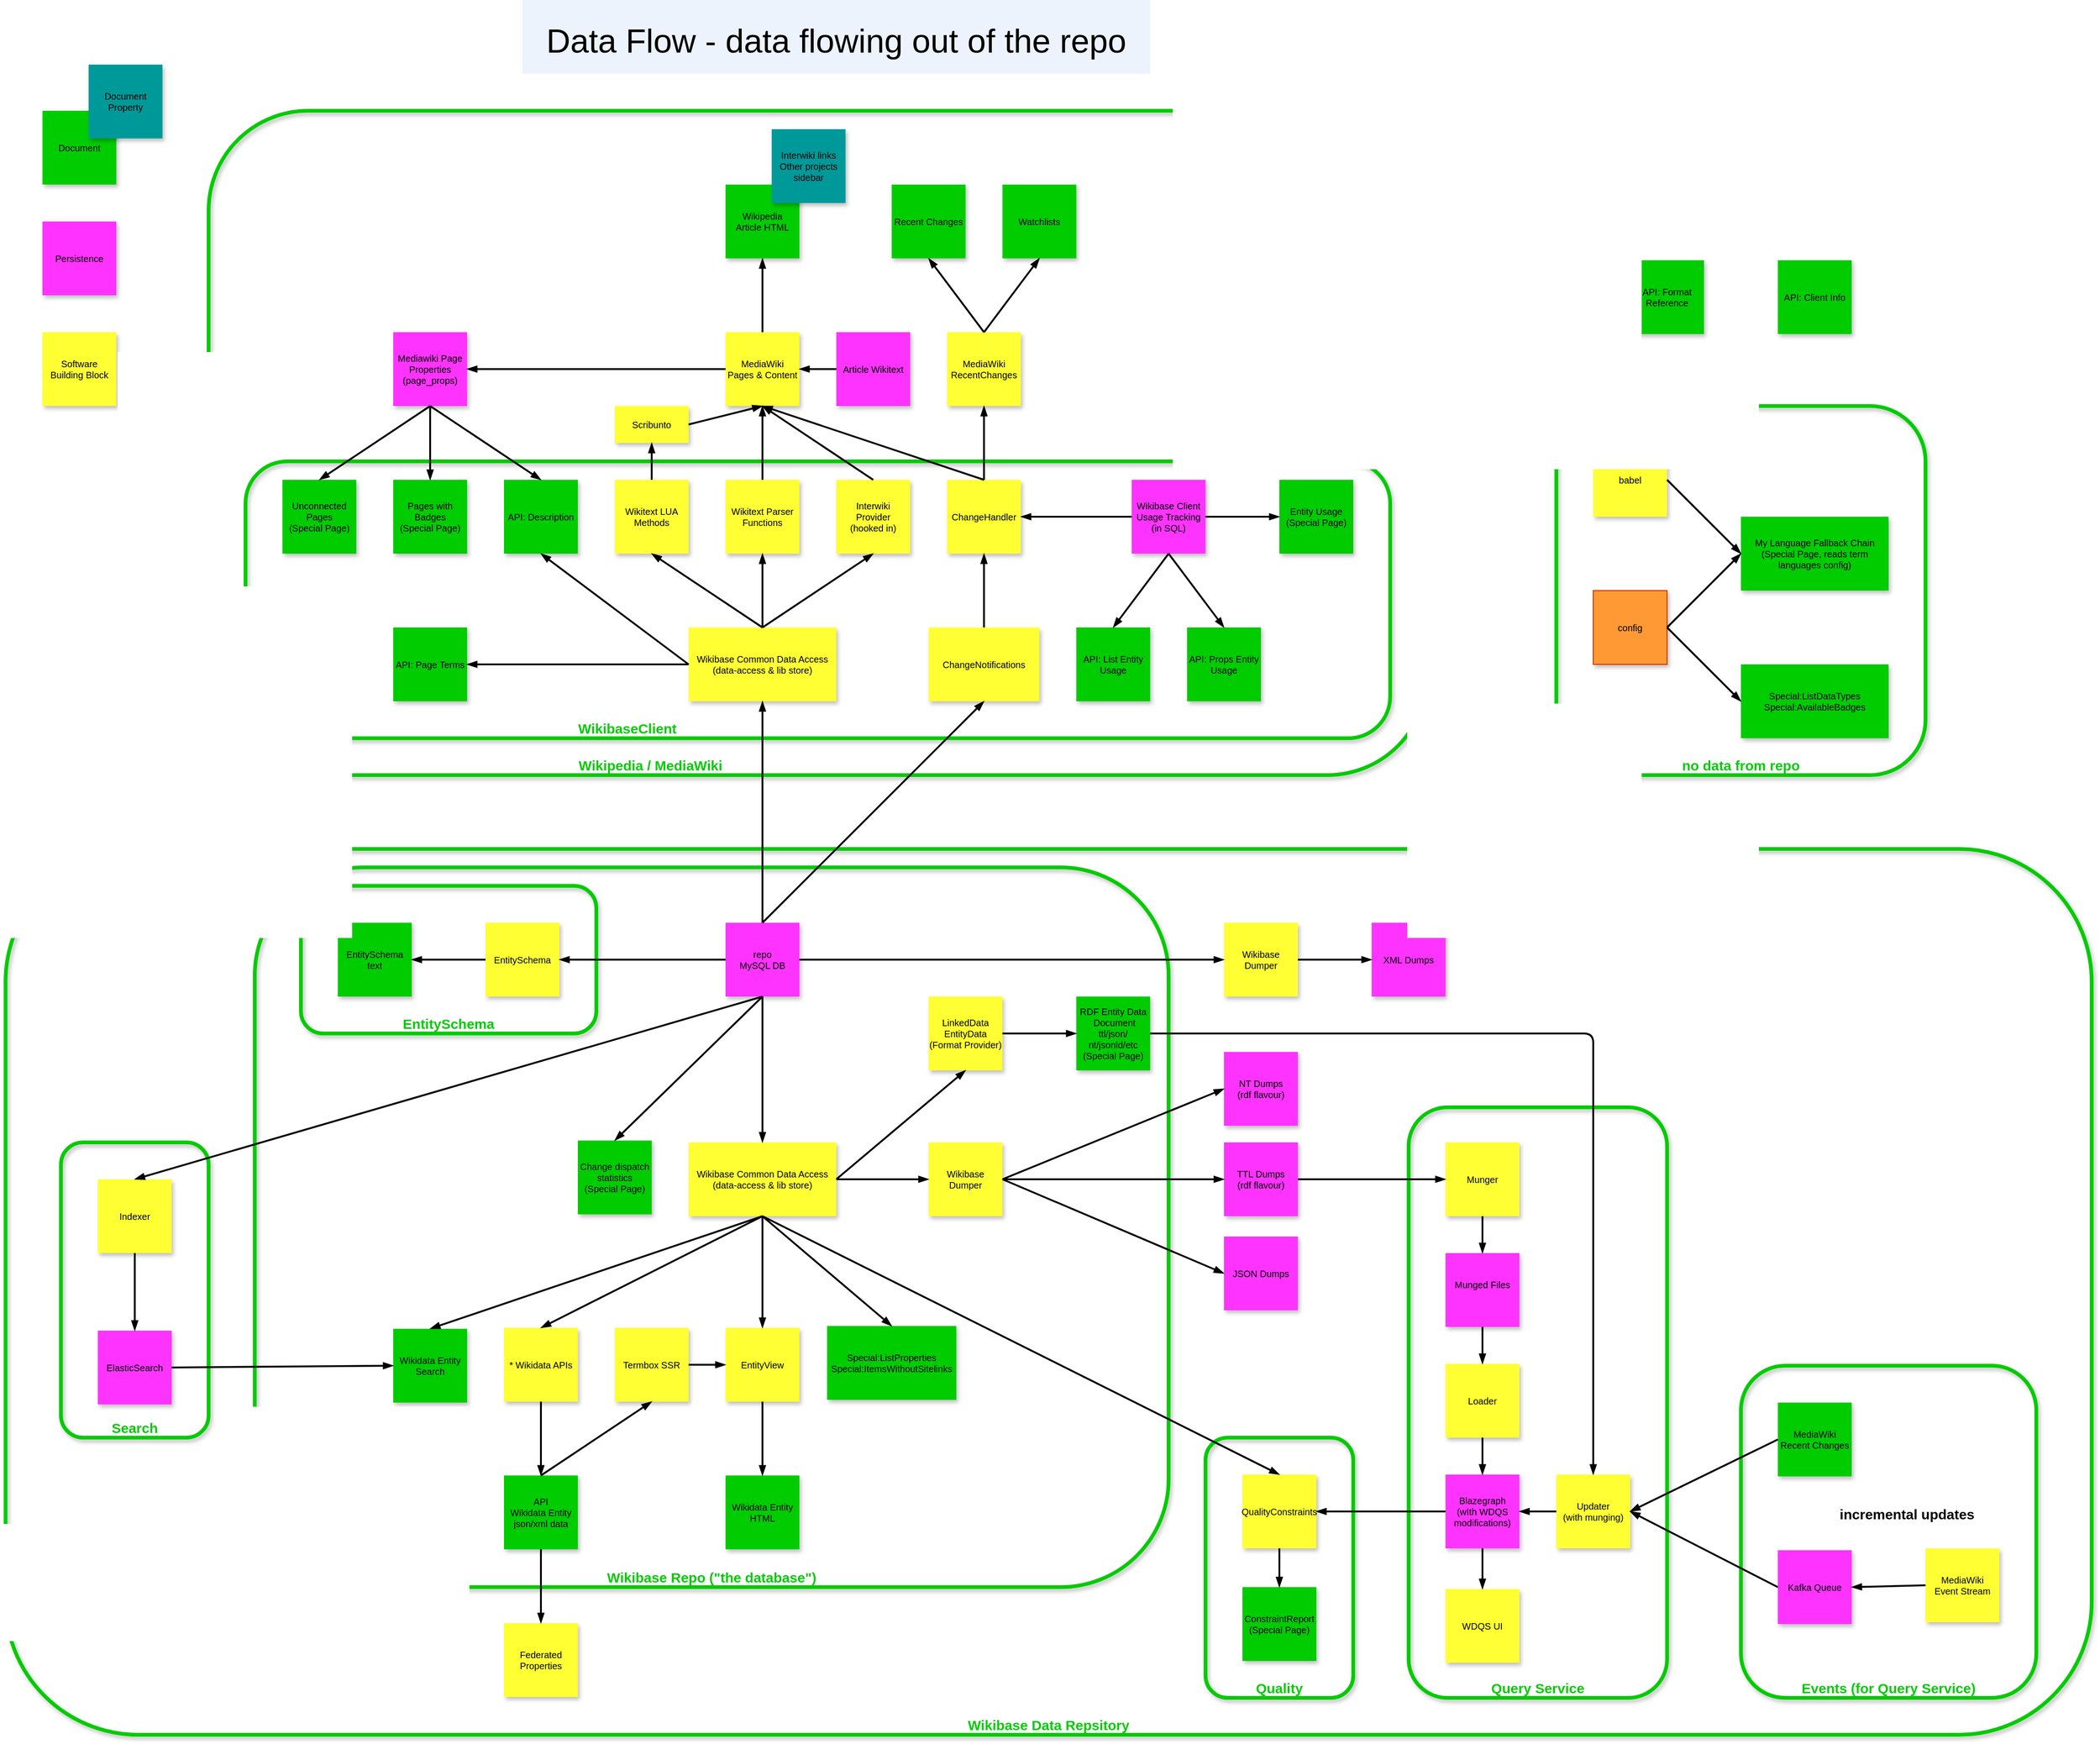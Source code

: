 <mxfile version="13.9.9" type="device"><diagram id="ZZAaw9F9bndAv2IfB5-a" name="Page-1"><mxGraphModel dx="1422" dy="856" grid="1" gridSize="10" guides="1" tooltips="1" connect="1" arrows="1" fold="1" page="1" pageScale="1" pageWidth="2400" pageHeight="2000" math="0" shadow="0"><root><mxCell id="0"/><mxCell id="1" parent="0"/><mxCell id="TE_3qL9c3l0aMvDJT0g_-196" value="Wikibase Data Repsitory" style="rounded=1;shadow=1;fontSize=15;fillColor=none;strokeColor=#00CC00;strokeWidth=4;fontColor=#00CC00;fontStyle=1;labelBorderColor=none;labelBackgroundColor=none;horizontal=1;verticalAlign=bottom;" parent="1" vertex="1"><mxGeometry x="40" y="960" width="2260" height="960" as="geometry"/></mxCell><mxCell id="TE_3qL9c3l0aMvDJT0g_-184" value="no data from repo" style="rounded=1;shadow=1;fontSize=15;fillColor=none;strokeColor=#00CC00;strokeWidth=4;fontColor=#00CC00;fontStyle=1;labelBorderColor=none;labelBackgroundColor=none;horizontal=1;verticalAlign=bottom;" parent="1" vertex="1"><mxGeometry x="1720" y="480" width="400" height="400" as="geometry"/></mxCell><mxCell id="TE_3qL9c3l0aMvDJT0g_-177" value="Query Service" style="rounded=1;shadow=1;fontSize=15;fillColor=none;strokeColor=#00CC00;strokeWidth=4;fontColor=#00CC00;fontStyle=1;labelBorderColor=none;labelBackgroundColor=none;horizontal=1;verticalAlign=bottom;" parent="1" vertex="1"><mxGeometry x="1560" y="1240" width="280" height="640" as="geometry"/></mxCell><mxCell id="TE_3qL9c3l0aMvDJT0g_-174" value="Events (for Query Service)" style="rounded=1;shadow=1;fontSize=15;fillColor=none;strokeColor=#00CC00;strokeWidth=4;fontColor=#00CC00;fontStyle=1;labelBorderColor=none;labelBackgroundColor=none;horizontal=1;verticalAlign=bottom;" parent="1" vertex="1"><mxGeometry x="1920" y="1520" width="320" height="360" as="geometry"/></mxCell><mxCell id="TE_3qL9c3l0aMvDJT0g_-146" value="Wikibase Repo (&quot;the database&quot;)" style="rounded=1;shadow=1;fontSize=15;fillColor=none;strokeColor=#00CC00;strokeWidth=4;fontColor=#00CC00;fontStyle=1;labelBorderColor=none;labelBackgroundColor=none;horizontal=1;verticalAlign=bottom;" parent="1" vertex="1"><mxGeometry x="310" y="980" width="990" height="780" as="geometry"/></mxCell><mxCell id="TE_3qL9c3l0aMvDJT0g_-149" value="Quality" style="rounded=1;shadow=1;fontSize=15;fillColor=none;strokeColor=#00CC00;strokeWidth=4;fontColor=#00CC00;fontStyle=1;labelBorderColor=none;labelBackgroundColor=none;horizontal=1;verticalAlign=bottom;" parent="1" vertex="1"><mxGeometry x="1340" y="1598" width="160" height="282" as="geometry"/></mxCell><mxCell id="TE_3qL9c3l0aMvDJT0g_-89" value="Wikipedia / MediaWiki                                                                                       " style="rounded=1;shadow=1;fontSize=15;fillColor=none;strokeColor=#00CC00;strokeWidth=4;fontColor=#00CC00;fontStyle=1;labelBorderColor=none;labelBackgroundColor=none;horizontal=1;verticalAlign=bottom;" parent="1" vertex="1"><mxGeometry x="260" y="160" width="1320" height="720" as="geometry"/></mxCell><mxCell id="TE_3qL9c3l0aMvDJT0g_-87" value="WikibaseClient                                                                                                    " style="rounded=1;shadow=1;fontSize=15;fillColor=none;strokeColor=#00CC00;strokeWidth=4;fontColor=#00CC00;fontStyle=1;labelBorderColor=none;labelBackgroundColor=none;horizontal=1;verticalAlign=bottom;" parent="1" vertex="1"><mxGeometry x="300" y="540" width="1240" height="300" as="geometry"/></mxCell><mxCell id="TE_3qL9c3l0aMvDJT0g_-94" value="EntitySchema" style="rounded=1;shadow=1;fontSize=15;fillColor=none;strokeColor=#00CC00;strokeWidth=4;fontColor=#00CC00;fontStyle=1;labelBorderColor=none;labelBackgroundColor=none;horizontal=1;verticalAlign=bottom;" parent="1" vertex="1"><mxGeometry x="360" y="1000" width="320" height="160" as="geometry"/></mxCell><mxCell id="TE_3qL9c3l0aMvDJT0g_-6" value="Data Flow - data flowing out of the repo" style="rounded=0;fontSize=36;opacity=50;shadow=0;fillColor=#dae8fc;strokeColor=none;" parent="1" vertex="1"><mxGeometry x="600" y="40" width="680" height="80" as="geometry"/></mxCell><mxCell id="TE_3qL9c3l0aMvDJT0g_-14" value="Persistence" style="rounded=0;shadow=1;fillColor=#FF33FF;fontSize=10;fontColor=#000000;strokeColor=none;" parent="1" vertex="1"><mxGeometry x="80" y="280" width="80" height="80" as="geometry"/></mxCell><mxCell id="TE_3qL9c3l0aMvDJT0g_-16" value="Document" style="rounded=0;shadow=1;fontSize=10;fontColor=#000000;strokeColor=none;fillColor=#00CC00;" parent="1" vertex="1"><mxGeometry x="80" y="160" width="80" height="80" as="geometry"/></mxCell><mxCell id="TE_3qL9c3l0aMvDJT0g_-17" value="Document&#10;Property" style="rounded=0;shadow=1;fontSize=10;fontColor=#000000;strokeColor=none;fillColor=#009999;" parent="1" vertex="1"><mxGeometry x="130" y="110" width="80" height="80" as="geometry"/></mxCell><mxCell id="TE_3qL9c3l0aMvDJT0g_-18" value="Software&#10;Building Block" style="rounded=0;shadow=1;fontSize=10;fontColor=#000000;strokeColor=none;fillColor=#FFFF33;" parent="1" vertex="1"><mxGeometry x="80" y="400" width="80" height="80" as="geometry"/></mxCell><mxCell id="TE_3qL9c3l0aMvDJT0g_-19" value="Wikibase Common Data Access&#10;(data-access &amp; lib store)" style="rounded=0;shadow=1;fontSize=10;fontColor=#000000;strokeColor=none;fillColor=#FFFF33;" parent="1" vertex="1"><mxGeometry x="780" y="720" width="160" height="80" as="geometry"/></mxCell><mxCell id="TE_3qL9c3l0aMvDJT0g_-20" value="Wikitext Parser&#10;Functions" style="rounded=0;shadow=1;fontSize=10;fontColor=#000000;strokeColor=none;fillColor=#FFFF33;" parent="1" vertex="1"><mxGeometry x="820" y="560" width="80" height="80" as="geometry"/></mxCell><mxCell id="TE_3qL9c3l0aMvDJT0g_-21" value="Wikitext LUA&#10;Methods" style="rounded=0;shadow=1;fontSize=10;fontColor=#000000;strokeColor=none;fillColor=#FFFF33;" parent="1" vertex="1"><mxGeometry x="700" y="560" width="80" height="80" as="geometry"/></mxCell><mxCell id="TE_3qL9c3l0aMvDJT0g_-22" value="Interwiki&#10;Provider&#10;(hooked in)" style="rounded=0;shadow=1;fontSize=10;fontColor=#000000;strokeColor=none;fillColor=#FFFF33;" parent="1" vertex="1"><mxGeometry x="940" y="560" width="80" height="80" as="geometry"/></mxCell><mxCell id="TE_3qL9c3l0aMvDJT0g_-30" value="" style="endArrow=blockThin;html=1;strokeColor=#000000;fontSize=10;fontColor=#000000;entryX=0.5;entryY=1;entryDx=0;entryDy=0;exitX=0.5;exitY=0;exitDx=0;exitDy=0;strokeWidth=2;endFill=1;" parent="1" source="TE_3qL9c3l0aMvDJT0g_-19" target="TE_3qL9c3l0aMvDJT0g_-21" edge="1"><mxGeometry width="50" height="50" relative="1" as="geometry"><mxPoint x="530" y="550" as="sourcePoint"/><mxPoint x="480" y="600" as="targetPoint"/></mxGeometry></mxCell><mxCell id="TE_3qL9c3l0aMvDJT0g_-31" value="" style="endArrow=blockThin;html=1;strokeColor=#000000;fontSize=10;fontColor=#000000;entryX=0.5;entryY=1;entryDx=0;entryDy=0;strokeWidth=2;exitX=0.5;exitY=0;exitDx=0;exitDy=0;endFill=1;" parent="1" source="TE_3qL9c3l0aMvDJT0g_-19" target="TE_3qL9c3l0aMvDJT0g_-20" edge="1"><mxGeometry width="50" height="50" relative="1" as="geometry"><mxPoint x="720" y="740" as="sourcePoint"/><mxPoint x="610" y="660" as="targetPoint"/></mxGeometry></mxCell><mxCell id="TE_3qL9c3l0aMvDJT0g_-32" value="" style="endArrow=blockThin;html=1;strokeColor=#000000;fontSize=10;fontColor=#000000;entryX=0.5;entryY=1;entryDx=0;entryDy=0;strokeWidth=2;exitX=0.5;exitY=0;exitDx=0;exitDy=0;endFill=1;" parent="1" source="TE_3qL9c3l0aMvDJT0g_-19" target="TE_3qL9c3l0aMvDJT0g_-22" edge="1"><mxGeometry width="50" height="50" relative="1" as="geometry"><mxPoint x="720" y="720" as="sourcePoint"/><mxPoint x="610" y="660" as="targetPoint"/></mxGeometry></mxCell><mxCell id="TE_3qL9c3l0aMvDJT0g_-41" value="Mediawiki Page&#10;Properties&#10;(page_props)" style="rounded=0;shadow=1;fontSize=10;fontColor=#000000;strokeColor=none;fillColor=#FF33FF;direction=west;" parent="1" vertex="1"><mxGeometry x="460" y="400" width="80" height="80" as="geometry"/></mxCell><mxCell id="TE_3qL9c3l0aMvDJT0g_-42" value="Pages with&#10;Badges&#10;(Special Page)" style="rounded=0;shadow=1;fontSize=10;fontColor=#000000;strokeColor=none;direction=west;fillColor=#00CC00;" parent="1" vertex="1"><mxGeometry x="460" y="560" width="80" height="80" as="geometry"/></mxCell><mxCell id="TE_3qL9c3l0aMvDJT0g_-43" value="Unconnected&#10;Pages&#10;(Special Page)" style="rounded=0;shadow=1;fontSize=10;fontColor=#000000;strokeColor=none;direction=west;fillColor=#00CC00;" parent="1" vertex="1"><mxGeometry x="340" y="560" width="80" height="80" as="geometry"/></mxCell><mxCell id="TE_3qL9c3l0aMvDJT0g_-44" value="API: Description" style="rounded=0;shadow=1;fontSize=10;fontColor=#000000;strokeColor=none;direction=west;fillColor=#00CC00;" parent="1" vertex="1"><mxGeometry x="580" y="560" width="80" height="80" as="geometry"/></mxCell><mxCell id="TE_3qL9c3l0aMvDJT0g_-45" value="" style="endArrow=blockThin;html=1;strokeColor=#000000;fontSize=10;fontColor=#000000;entryX=0.5;entryY=1;entryDx=0;entryDy=0;exitX=0.5;exitY=0;exitDx=0;exitDy=0;strokeWidth=2;endFill=1;" parent="1" source="TE_3qL9c3l0aMvDJT0g_-41" target="TE_3qL9c3l0aMvDJT0g_-43" edge="1"><mxGeometry width="50" height="50" relative="1" as="geometry"><mxPoint x="360" y="230" as="sourcePoint"/><mxPoint x="310" y="280" as="targetPoint"/></mxGeometry></mxCell><mxCell id="TE_3qL9c3l0aMvDJT0g_-46" value="" style="endArrow=blockThin;html=1;strokeColor=#000000;fontSize=10;fontColor=#000000;entryX=0.5;entryY=1;entryDx=0;entryDy=0;strokeWidth=2;exitX=0.5;exitY=0;exitDx=0;exitDy=0;endFill=1;" parent="1" source="TE_3qL9c3l0aMvDJT0g_-41" target="TE_3qL9c3l0aMvDJT0g_-42" edge="1"><mxGeometry width="50" height="50" relative="1" as="geometry"><mxPoint x="550" y="420" as="sourcePoint"/><mxPoint x="440" y="340" as="targetPoint"/></mxGeometry></mxCell><mxCell id="TE_3qL9c3l0aMvDJT0g_-47" value="" style="endArrow=blockThin;html=1;strokeColor=#000000;fontSize=10;fontColor=#000000;entryX=0.5;entryY=1;entryDx=0;entryDy=0;strokeWidth=2;exitX=0.5;exitY=0;exitDx=0;exitDy=0;endFill=1;" parent="1" source="TE_3qL9c3l0aMvDJT0g_-41" target="TE_3qL9c3l0aMvDJT0g_-44" edge="1"><mxGeometry width="50" height="50" relative="1" as="geometry"><mxPoint x="550" y="400" as="sourcePoint"/><mxPoint x="440" y="340" as="targetPoint"/></mxGeometry></mxCell><mxCell id="TE_3qL9c3l0aMvDJT0g_-48" value="API: Page Terms" style="rounded=0;shadow=1;fontSize=10;fontColor=#000000;strokeColor=none;direction=west;fillColor=#00CC00;" parent="1" vertex="1"><mxGeometry x="460" y="720" width="80" height="80" as="geometry"/></mxCell><mxCell id="TE_3qL9c3l0aMvDJT0g_-49" value="" style="endArrow=blockThin;html=1;strokeColor=#000000;fontSize=10;fontColor=#000000;entryX=0;entryY=0.5;entryDx=0;entryDy=0;strokeWidth=2;exitX=0;exitY=0.5;exitDx=0;exitDy=0;endFill=1;" parent="1" source="TE_3qL9c3l0aMvDJT0g_-19" target="TE_3qL9c3l0aMvDJT0g_-48" edge="1"><mxGeometry width="50" height="50" relative="1" as="geometry"><mxPoint x="870" y="730" as="sourcePoint"/><mxPoint x="870" y="690" as="targetPoint"/></mxGeometry></mxCell><mxCell id="TE_3qL9c3l0aMvDJT0g_-50" value="" style="endArrow=blockThin;html=1;strokeColor=#000000;fontSize=10;fontColor=#000000;entryX=0.5;entryY=0;entryDx=0;entryDy=0;strokeWidth=2;exitX=0;exitY=0.5;exitDx=0;exitDy=0;endFill=1;" parent="1" source="TE_3qL9c3l0aMvDJT0g_-19" target="TE_3qL9c3l0aMvDJT0g_-44" edge="1"><mxGeometry width="50" height="50" relative="1" as="geometry"><mxPoint x="780" y="720" as="sourcePoint"/><mxPoint x="510" y="730" as="targetPoint"/></mxGeometry></mxCell><mxCell id="TE_3qL9c3l0aMvDJT0g_-51" value="Scribunto" style="rounded=0;shadow=1;fontSize=10;fontColor=#000000;strokeColor=none;fillColor=#FFFF33;" parent="1" vertex="1"><mxGeometry x="700" y="480" width="80" height="40" as="geometry"/></mxCell><mxCell id="TE_3qL9c3l0aMvDJT0g_-52" value="MediaWiki&#10;Pages &amp; Content" style="rounded=0;shadow=1;fontSize=10;fontColor=#000000;strokeColor=none;fillColor=#FFFF33;" parent="1" vertex="1"><mxGeometry x="820" y="400" width="80" height="80" as="geometry"/></mxCell><mxCell id="TE_3qL9c3l0aMvDJT0g_-53" value="Article Wikitext" style="rounded=0;shadow=1;fontSize=10;fontColor=#000000;strokeColor=none;fillColor=#FF33FF;direction=west;" parent="1" vertex="1"><mxGeometry x="940" y="400" width="80" height="80" as="geometry"/></mxCell><mxCell id="TE_3qL9c3l0aMvDJT0g_-54" value="" style="endArrow=blockThin;html=1;strokeColor=#000000;fontSize=10;fontColor=#000000;entryX=1;entryY=0.5;entryDx=0;entryDy=0;strokeWidth=2;exitX=1;exitY=0.5;exitDx=0;exitDy=0;endFill=1;" parent="1" source="TE_3qL9c3l0aMvDJT0g_-53" target="TE_3qL9c3l0aMvDJT0g_-52" edge="1"><mxGeometry width="50" height="50" relative="1" as="geometry"><mxPoint x="890.0" y="520.0" as="sourcePoint"/><mxPoint x="890.0" y="440.0" as="targetPoint"/></mxGeometry></mxCell><mxCell id="TE_3qL9c3l0aMvDJT0g_-55" value="" style="endArrow=blockThin;html=1;strokeColor=#000000;fontSize=10;fontColor=#000000;entryX=0;entryY=0.5;entryDx=0;entryDy=0;strokeWidth=2;exitX=0;exitY=0.5;exitDx=0;exitDy=0;endFill=1;" parent="1" source="TE_3qL9c3l0aMvDJT0g_-52" target="TE_3qL9c3l0aMvDJT0g_-41" edge="1"><mxGeometry width="50" height="50" relative="1" as="geometry"><mxPoint x="950.0" y="450" as="sourcePoint"/><mxPoint x="850.0" y="450" as="targetPoint"/></mxGeometry></mxCell><mxCell id="TE_3qL9c3l0aMvDJT0g_-56" value="" style="endArrow=blockThin;html=1;strokeColor=#000000;fontSize=10;fontColor=#000000;entryX=0.5;entryY=1;entryDx=0;entryDy=0;strokeWidth=2;exitX=0.5;exitY=0;exitDx=0;exitDy=0;endFill=1;" parent="1" source="TE_3qL9c3l0aMvDJT0g_-21" target="TE_3qL9c3l0aMvDJT0g_-51" edge="1"><mxGeometry width="50" height="50" relative="1" as="geometry"><mxPoint x="770" y="450" as="sourcePoint"/><mxPoint x="510" y="450" as="targetPoint"/></mxGeometry></mxCell><mxCell id="TE_3qL9c3l0aMvDJT0g_-57" value="" style="endArrow=blockThin;html=1;strokeColor=#000000;fontSize=10;fontColor=#000000;entryX=0.5;entryY=1;entryDx=0;entryDy=0;strokeWidth=2;exitX=1;exitY=0.5;exitDx=0;exitDy=0;endFill=1;" parent="1" source="TE_3qL9c3l0aMvDJT0g_-51" target="TE_3qL9c3l0aMvDJT0g_-52" edge="1"><mxGeometry width="50" height="50" relative="1" as="geometry"><mxPoint x="750" y="570.0" as="sourcePoint"/><mxPoint x="670" y="550.0" as="targetPoint"/></mxGeometry></mxCell><mxCell id="TE_3qL9c3l0aMvDJT0g_-62" value="" style="endArrow=blockThin;html=1;strokeColor=#000000;fontSize=10;fontColor=#000000;strokeWidth=2;exitX=0.5;exitY=0;exitDx=0;exitDy=0;entryX=0.5;entryY=1;entryDx=0;entryDy=0;endFill=1;" parent="1" source="TE_3qL9c3l0aMvDJT0g_-20" target="TE_3qL9c3l0aMvDJT0g_-52" edge="1"><mxGeometry width="50" height="50" relative="1" as="geometry"><mxPoint x="750" y="570.0" as="sourcePoint"/><mxPoint x="810" y="510" as="targetPoint"/></mxGeometry></mxCell><mxCell id="TE_3qL9c3l0aMvDJT0g_-63" value="" style="endArrow=blockThin;html=1;strokeColor=#000000;fontSize=10;fontColor=#000000;strokeWidth=2;exitX=0.5;exitY=0;exitDx=0;exitDy=0;entryX=0.5;entryY=1;entryDx=0;entryDy=0;endFill=1;" parent="1" source="TE_3qL9c3l0aMvDJT0g_-22" target="TE_3qL9c3l0aMvDJT0g_-52" edge="1"><mxGeometry width="50" height="50" relative="1" as="geometry"><mxPoint x="870.0" y="570.0" as="sourcePoint"/><mxPoint x="810" y="490" as="targetPoint"/></mxGeometry></mxCell><mxCell id="TE_3qL9c3l0aMvDJT0g_-65" value="Recent Changes" style="rounded=0;shadow=1;fontSize=10;fontColor=#000000;strokeColor=none;direction=west;fillColor=#00CC00;" parent="1" vertex="1"><mxGeometry x="1000" y="240" width="80" height="80" as="geometry"/></mxCell><mxCell id="TE_3qL9c3l0aMvDJT0g_-66" value="Watchlists" style="rounded=0;shadow=1;fontSize=10;fontColor=#000000;strokeColor=none;direction=west;fillColor=#00CC00;" parent="1" vertex="1"><mxGeometry x="1120" y="240" width="80" height="80" as="geometry"/></mxCell><mxCell id="TE_3qL9c3l0aMvDJT0g_-68" value="" style="endArrow=blockThin;html=1;strokeColor=#000000;fontSize=10;fontColor=#000000;entryX=0.5;entryY=0;entryDx=0;entryDy=0;strokeWidth=2;exitX=0.5;exitY=0;exitDx=0;exitDy=0;endFill=1;" parent="1" source="TE_3qL9c3l0aMvDJT0g_-52" target="TE_3qL9c3l0aMvDJT0g_-64" edge="1"><mxGeometry width="50" height="50" relative="1" as="geometry"><mxPoint x="859" y="400" as="sourcePoint"/><mxPoint x="859.41" y="360.0" as="targetPoint"/></mxGeometry></mxCell><mxCell id="TE_3qL9c3l0aMvDJT0g_-69" value="" style="group;" parent="1" vertex="1" connectable="0"><mxGeometry x="820" y="180" width="130" height="140" as="geometry"/></mxCell><mxCell id="TE_3qL9c3l0aMvDJT0g_-64" value="Wikipedia&#10;Article HTML" style="rounded=0;shadow=1;fontSize=10;fontColor=#000000;strokeColor=none;direction=west;fillColor=#00CC00;" parent="TE_3qL9c3l0aMvDJT0g_-69" vertex="1"><mxGeometry y="60" width="80" height="80" as="geometry"/></mxCell><mxCell id="TE_3qL9c3l0aMvDJT0g_-67" value="Interwiki links&#10;Other projects&#10;sidebar" style="rounded=0;shadow=1;fontSize=10;fontColor=#000000;strokeColor=none;fillColor=#009999;" parent="TE_3qL9c3l0aMvDJT0g_-69" vertex="1"><mxGeometry x="50" width="80" height="80" as="geometry"/></mxCell><mxCell id="TE_3qL9c3l0aMvDJT0g_-70" value="MediaWiki&#10;RecentChanges" style="rounded=0;shadow=1;fontSize=10;fontColor=#000000;strokeColor=none;fillColor=#FFFF33;" parent="1" vertex="1"><mxGeometry x="1060" y="400" width="80" height="80" as="geometry"/></mxCell><mxCell id="TE_3qL9c3l0aMvDJT0g_-71" value="ChangeHandler" style="rounded=0;shadow=1;fontSize=10;fontColor=#000000;strokeColor=none;fillColor=#FFFF33;" parent="1" vertex="1"><mxGeometry x="1060" y="560" width="80" height="80" as="geometry"/></mxCell><mxCell id="TE_3qL9c3l0aMvDJT0g_-72" value="" style="endArrow=blockThin;html=1;strokeColor=#000000;fontSize=10;fontColor=#000000;entryX=0.5;entryY=1;entryDx=0;entryDy=0;strokeWidth=2;exitX=0.5;exitY=0;exitDx=0;exitDy=0;endFill=1;" parent="1" source="TE_3qL9c3l0aMvDJT0g_-71" target="TE_3qL9c3l0aMvDJT0g_-70" edge="1"><mxGeometry width="50" height="50" relative="1" as="geometry"><mxPoint x="1140" y="519.71" as="sourcePoint"/><mxPoint x="1100" y="519.71" as="targetPoint"/></mxGeometry></mxCell><mxCell id="TE_3qL9c3l0aMvDJT0g_-73" value="" style="endArrow=blockThin;html=1;strokeColor=#000000;fontSize=10;fontColor=#000000;entryX=0.5;entryY=1;entryDx=0;entryDy=0;strokeWidth=2;exitX=0.5;exitY=0;exitDx=0;exitDy=0;endFill=1;" parent="1" source="TE_3qL9c3l0aMvDJT0g_-71" target="TE_3qL9c3l0aMvDJT0g_-52" edge="1"><mxGeometry width="50" height="50" relative="1" as="geometry"><mxPoint x="1150" y="570" as="sourcePoint"/><mxPoint x="1150" y="490" as="targetPoint"/></mxGeometry></mxCell><mxCell id="TE_3qL9c3l0aMvDJT0g_-74" value="" style="endArrow=blockThin;html=1;strokeColor=#000000;fontSize=10;fontColor=#000000;entryX=0.5;entryY=0;entryDx=0;entryDy=0;strokeWidth=2;exitX=0.5;exitY=0;exitDx=0;exitDy=0;endFill=1;" parent="1" source="TE_3qL9c3l0aMvDJT0g_-70" target="TE_3qL9c3l0aMvDJT0g_-66" edge="1"><mxGeometry width="50" height="50" relative="1" as="geometry"><mxPoint x="1060" y="440" as="sourcePoint"/><mxPoint x="1180" y="360" as="targetPoint"/></mxGeometry></mxCell><mxCell id="TE_3qL9c3l0aMvDJT0g_-75" value="" style="endArrow=blockThin;html=1;strokeColor=#000000;fontSize=10;fontColor=#000000;entryX=0.5;entryY=0;entryDx=0;entryDy=0;strokeWidth=2;exitX=0.5;exitY=0;exitDx=0;exitDy=0;endFill=1;" parent="1" source="TE_3qL9c3l0aMvDJT0g_-70" target="TE_3qL9c3l0aMvDJT0g_-65" edge="1"><mxGeometry width="50" height="50" relative="1" as="geometry"><mxPoint x="1060" y="440" as="sourcePoint"/><mxPoint x="1060" y="360" as="targetPoint"/></mxGeometry></mxCell><mxCell id="TE_3qL9c3l0aMvDJT0g_-76" value="Wikibase Client&#10;Usage Tracking&#10;(in SQL)" style="rounded=0;shadow=1;fontSize=10;fontColor=#000000;strokeColor=none;fillColor=#FF33FF;direction=west;" parent="1" vertex="1"><mxGeometry x="1260" y="560" width="80" height="80" as="geometry"/></mxCell><mxCell id="TE_3qL9c3l0aMvDJT0g_-77" value="API: List Entity&#10;Usage" style="rounded=0;shadow=1;fontSize=10;fontColor=#000000;strokeColor=none;direction=west;fillColor=#00CC00;" parent="1" vertex="1"><mxGeometry x="1200" y="720" width="80" height="80" as="geometry"/></mxCell><mxCell id="TE_3qL9c3l0aMvDJT0g_-78" value="API: Props Entity&#10;Usage" style="rounded=0;shadow=1;fontSize=10;fontColor=#000000;strokeColor=none;direction=west;fillColor=#00CC00;" parent="1" vertex="1"><mxGeometry x="1320" y="720" width="80" height="80" as="geometry"/></mxCell><mxCell id="TE_3qL9c3l0aMvDJT0g_-79" value="Entity Usage&#10;(Special Page)" style="rounded=0;shadow=1;fontSize=10;fontColor=#000000;strokeColor=none;direction=west;fillColor=#00CC00;" parent="1" vertex="1"><mxGeometry x="1420" y="560" width="80" height="80" as="geometry"/></mxCell><mxCell id="TE_3qL9c3l0aMvDJT0g_-80" value="" style="endArrow=blockThin;html=1;strokeColor=#000000;fontSize=10;fontColor=#000000;entryX=0.5;entryY=1;entryDx=0;entryDy=0;strokeWidth=2;exitX=0.5;exitY=0;exitDx=0;exitDy=0;endFill=1;" parent="1" source="TE_3qL9c3l0aMvDJT0g_-76" target="TE_3qL9c3l0aMvDJT0g_-78" edge="1"><mxGeometry width="50" height="50" relative="1" as="geometry"><mxPoint x="1350" y="780" as="sourcePoint"/><mxPoint x="1350" y="700" as="targetPoint"/></mxGeometry></mxCell><mxCell id="TE_3qL9c3l0aMvDJT0g_-81" value="" style="endArrow=blockThin;html=1;strokeColor=#000000;fontSize=10;fontColor=#000000;entryX=0.5;entryY=1;entryDx=0;entryDy=0;strokeWidth=2;exitX=0.5;exitY=0;exitDx=0;exitDy=0;endFill=1;" parent="1" source="TE_3qL9c3l0aMvDJT0g_-76" target="TE_3qL9c3l0aMvDJT0g_-77" edge="1"><mxGeometry width="50" height="50" relative="1" as="geometry"><mxPoint x="1190" y="650" as="sourcePoint"/><mxPoint x="1250" y="690" as="targetPoint"/></mxGeometry></mxCell><mxCell id="TE_3qL9c3l0aMvDJT0g_-82" value="" style="endArrow=blockThin;html=1;strokeColor=#000000;fontSize=10;fontColor=#000000;entryX=1;entryY=0.5;entryDx=0;entryDy=0;strokeWidth=2;exitX=0;exitY=0.5;exitDx=0;exitDy=0;endFill=1;" parent="1" source="TE_3qL9c3l0aMvDJT0g_-76" target="TE_3qL9c3l0aMvDJT0g_-79" edge="1"><mxGeometry width="50" height="50" relative="1" as="geometry"><mxPoint x="1190" y="650" as="sourcePoint"/><mxPoint x="1130" y="690" as="targetPoint"/></mxGeometry></mxCell><mxCell id="TE_3qL9c3l0aMvDJT0g_-83" value="" style="endArrow=blockThin;html=1;strokeColor=#000000;fontSize=10;fontColor=#000000;entryX=1;entryY=0.5;entryDx=0;entryDy=0;strokeWidth=2;exitX=1;exitY=0.5;exitDx=0;exitDy=0;endFill=1;" parent="1" source="TE_3qL9c3l0aMvDJT0g_-76" target="TE_3qL9c3l0aMvDJT0g_-71" edge="1"><mxGeometry width="50" height="50" relative="1" as="geometry"><mxPoint x="1310" y="610" as="sourcePoint"/><mxPoint x="1390" y="610" as="targetPoint"/></mxGeometry></mxCell><mxCell id="TE_3qL9c3l0aMvDJT0g_-84" value="ChangeNotifications" style="rounded=0;shadow=1;fontSize=10;fontColor=#000000;strokeColor=none;fillColor=#FFFF33;" parent="1" vertex="1"><mxGeometry x="1040" y="720" width="120" height="80" as="geometry"/></mxCell><mxCell id="TE_3qL9c3l0aMvDJT0g_-85" value="" style="endArrow=blockThin;html=1;strokeColor=#000000;fontSize=10;fontColor=#000000;entryX=0.5;entryY=1;entryDx=0;entryDy=0;strokeWidth=2;exitX=0.5;exitY=0;exitDx=0;exitDy=0;endFill=1;" parent="1" source="TE_3qL9c3l0aMvDJT0g_-84" target="TE_3qL9c3l0aMvDJT0g_-71" edge="1"><mxGeometry width="50" height="50" relative="1" as="geometry"><mxPoint x="1110" y="570" as="sourcePoint"/><mxPoint x="1110" y="490" as="targetPoint"/></mxGeometry></mxCell><mxCell id="TE_3qL9c3l0aMvDJT0g_-90" value="repo&#10;MySQL DB" style="rounded=0;shadow=1;fontSize=10;fontColor=#000000;strokeColor=none;fillColor=#FF33FF;direction=west;" parent="1" vertex="1"><mxGeometry x="820" y="1040" width="80" height="80" as="geometry"/></mxCell><mxCell id="TE_3qL9c3l0aMvDJT0g_-91" value="EntitySchema" style="rounded=0;shadow=1;fontSize=10;fontColor=#000000;strokeColor=none;fillColor=#FFFF33;" parent="1" vertex="1"><mxGeometry x="560" y="1040" width="80" height="80" as="geometry"/></mxCell><mxCell id="TE_3qL9c3l0aMvDJT0g_-92" value="EntitySchema&#10;text" style="rounded=0;shadow=1;fontSize=10;fontColor=#000000;strokeColor=none;fillColor=#00CC00;" parent="1" vertex="1"><mxGeometry x="400" y="1040" width="80" height="80" as="geometry"/></mxCell><mxCell id="TE_3qL9c3l0aMvDJT0g_-93" value="" style="endArrow=blockThin;html=1;strokeColor=#000000;fontSize=10;fontColor=#000000;entryX=1;entryY=0.5;entryDx=0;entryDy=0;strokeWidth=2;exitX=0;exitY=0.5;exitDx=0;exitDy=0;endFill=1;" parent="1" source="TE_3qL9c3l0aMvDJT0g_-91" target="TE_3qL9c3l0aMvDJT0g_-92" edge="1"><mxGeometry width="50" height="50" relative="1" as="geometry"><mxPoint x="640.0" y="980.0" as="sourcePoint"/><mxPoint x="400" y="980.0" as="targetPoint"/></mxGeometry></mxCell><mxCell id="TE_3qL9c3l0aMvDJT0g_-96" value="" style="endArrow=blockThin;html=1;strokeColor=#000000;fontSize=10;fontColor=#000000;entryX=1;entryY=0.5;entryDx=0;entryDy=0;strokeWidth=2;exitX=1;exitY=0.5;exitDx=0;exitDy=0;endFill=1;" parent="1" source="TE_3qL9c3l0aMvDJT0g_-90" target="TE_3qL9c3l0aMvDJT0g_-91" edge="1"><mxGeometry width="50" height="50" relative="1" as="geometry"><mxPoint x="610" y="1090" as="sourcePoint"/><mxPoint x="530" y="1090" as="targetPoint"/></mxGeometry></mxCell><mxCell id="TE_3qL9c3l0aMvDJT0g_-97" value="Wikibase Common Data Access&#10;(data-access &amp; lib store)" style="rounded=0;shadow=1;fontSize=10;fontColor=#000000;strokeColor=none;fillColor=#FFFF33;" parent="1" vertex="1"><mxGeometry x="780" y="1278" width="160" height="80" as="geometry"/></mxCell><mxCell id="TE_3qL9c3l0aMvDJT0g_-98" value="Change dispatch&#10;statistics &#10;(Special Page)" style="rounded=0;shadow=1;fontSize=10;fontColor=#000000;strokeColor=none;direction=west;fillColor=#00CC00;" parent="1" vertex="1"><mxGeometry x="660" y="1276" width="80" height="80" as="geometry"/></mxCell><mxCell id="TE_3qL9c3l0aMvDJT0g_-99" value="" style="endArrow=blockThin;html=1;strokeColor=#000000;fontSize=10;fontColor=#000000;entryX=0.5;entryY=1;entryDx=0;entryDy=0;strokeWidth=2;exitX=0.5;exitY=0;exitDx=0;exitDy=0;endFill=1;" parent="1" source="TE_3qL9c3l0aMvDJT0g_-90" target="TE_3qL9c3l0aMvDJT0g_-98" edge="1"><mxGeometry width="50" height="50" relative="1" as="geometry"><mxPoint x="890.0" y="1130" as="sourcePoint"/><mxPoint x="690.0" y="1130" as="targetPoint"/></mxGeometry></mxCell><mxCell id="TE_3qL9c3l0aMvDJT0g_-100" value="Search" style="rounded=1;shadow=1;fontSize=15;fillColor=none;strokeColor=#00CC00;strokeWidth=4;fontColor=#00CC00;fontStyle=1;labelBorderColor=none;labelBackgroundColor=none;horizontal=1;verticalAlign=bottom;" parent="1" vertex="1"><mxGeometry x="100" y="1278" width="160" height="320" as="geometry"/></mxCell><mxCell id="TE_3qL9c3l0aMvDJT0g_-101" value="Indexer" style="rounded=0;shadow=1;fontSize=10;fontColor=#000000;strokeColor=none;fillColor=#FFFF33;direction=north;" parent="1" vertex="1"><mxGeometry x="140" y="1318" width="80" height="80" as="geometry"/></mxCell><mxCell id="TE_3qL9c3l0aMvDJT0g_-102" value="ElasticSearch" style="rounded=0;shadow=1;fontSize=10;fontColor=#000000;strokeColor=none;fillColor=#FF33FF;direction=north;" parent="1" vertex="1"><mxGeometry x="140" y="1482" width="80" height="80" as="geometry"/></mxCell><mxCell id="TE_3qL9c3l0aMvDJT0g_-103" value="" style="endArrow=blockThin;html=1;strokeColor=#000000;fontSize=10;fontColor=#000000;entryX=1;entryY=0.5;entryDx=0;entryDy=0;strokeWidth=2;exitX=0;exitY=0.5;exitDx=0;exitDy=0;endFill=1;" parent="1" source="TE_3qL9c3l0aMvDJT0g_-101" target="TE_3qL9c3l0aMvDJT0g_-102" edge="1"><mxGeometry width="50" height="50" relative="1" as="geometry"><mxPoint x="460.0" y="1268.0" as="sourcePoint"/><mxPoint x="220" y="1268.0" as="targetPoint"/></mxGeometry></mxCell><mxCell id="TE_3qL9c3l0aMvDJT0g_-104" value="" style="endArrow=blockThin;html=1;strokeColor=#000000;fontSize=10;fontColor=#000000;entryX=1;entryY=0.5;entryDx=0;entryDy=0;strokeWidth=2;exitX=0.5;exitY=0;exitDx=0;exitDy=0;endFill=1;" parent="1" source="TE_3qL9c3l0aMvDJT0g_-90" target="TE_3qL9c3l0aMvDJT0g_-101" edge="1"><mxGeometry width="50" height="50" relative="1" as="geometry"><mxPoint x="890.0" y="1130" as="sourcePoint"/><mxPoint x="730.0" y="1290" as="targetPoint"/></mxGeometry></mxCell><mxCell id="TE_3qL9c3l0aMvDJT0g_-105" value="Wikidata Entity&#10;Search" style="rounded=0;shadow=1;fontSize=10;fontColor=#000000;strokeColor=none;direction=west;fillColor=#00CC00;" parent="1" vertex="1"><mxGeometry x="460" y="1480" width="80" height="80" as="geometry"/></mxCell><mxCell id="TE_3qL9c3l0aMvDJT0g_-106" value="" style="endArrow=blockThin;html=1;strokeColor=#000000;fontSize=10;fontColor=#000000;entryX=1;entryY=0.5;entryDx=0;entryDy=0;strokeWidth=2;exitX=0.5;exitY=1;exitDx=0;exitDy=0;endFill=1;" parent="1" source="TE_3qL9c3l0aMvDJT0g_-102" target="TE_3qL9c3l0aMvDJT0g_-105" edge="1"><mxGeometry width="50" height="50" relative="1" as="geometry"><mxPoint x="250" y="1370" as="sourcePoint"/><mxPoint x="250" y="1450" as="targetPoint"/></mxGeometry></mxCell><mxCell id="TE_3qL9c3l0aMvDJT0g_-107" value="" style="endArrow=blockThin;html=1;strokeColor=#000000;fontSize=10;fontColor=#000000;entryX=0.5;entryY=1;entryDx=0;entryDy=0;strokeWidth=2;exitX=0.5;exitY=1;exitDx=0;exitDy=0;endFill=1;" parent="1" source="TE_3qL9c3l0aMvDJT0g_-97" target="TE_3qL9c3l0aMvDJT0g_-105" edge="1"><mxGeometry width="50" height="50" relative="1" as="geometry"><mxPoint x="290" y="1530" as="sourcePoint"/><mxPoint x="570" y="1530" as="targetPoint"/></mxGeometry></mxCell><mxCell id="TE_3qL9c3l0aMvDJT0g_-108" style="edgeStyle=orthogonalEdgeStyle;rounded=0;jumpStyle=none;orthogonalLoop=1;jettySize=auto;html=1;exitX=0;exitY=0.5;exitDx=0;exitDy=0;endArrow=blockThin;endFill=1;strokeColor=#000000;strokeWidth=1;fontSize=15;fontColor=#00CC00;" parent="1" edge="1"><mxGeometry relative="1" as="geometry"><mxPoint x="180" y="1598" as="sourcePoint"/><mxPoint x="180" y="1598" as="targetPoint"/></mxGeometry></mxCell><mxCell id="TE_3qL9c3l0aMvDJT0g_-109" value="* Wikidata APIs" style="rounded=0;shadow=1;fontSize=10;fontColor=#000000;strokeColor=none;fillColor=#FFFF33;" parent="1" vertex="1"><mxGeometry x="580" y="1479" width="80" height="80" as="geometry"/></mxCell><mxCell id="TE_3qL9c3l0aMvDJT0g_-110" value="Termbox SSR" style="rounded=0;shadow=1;fontSize=10;fontColor=#000000;strokeColor=none;fillColor=#FFFF33;" parent="1" vertex="1"><mxGeometry x="700" y="1479" width="80" height="80" as="geometry"/></mxCell><mxCell id="TE_3qL9c3l0aMvDJT0g_-111" value="EntityView" style="rounded=0;shadow=1;fontSize=10;fontColor=#000000;strokeColor=none;fillColor=#FFFF33;" parent="1" vertex="1"><mxGeometry x="820" y="1479" width="80" height="80" as="geometry"/></mxCell><mxCell id="TE_3qL9c3l0aMvDJT0g_-112" value="Special:ListProperties&#10;Special:ItemsWithoutSitelinks" style="rounded=0;shadow=1;fontSize=10;fontColor=#000000;strokeColor=none;fillColor=#00CC00;" parent="1" vertex="1"><mxGeometry x="930" y="1477" width="140" height="80" as="geometry"/></mxCell><mxCell id="TE_3qL9c3l0aMvDJT0g_-113" value="" style="endArrow=blockThin;html=1;strokeColor=#000000;fontSize=10;fontColor=#000000;entryX=0.5;entryY=0;entryDx=0;entryDy=0;strokeWidth=2;exitX=0.5;exitY=1;exitDx=0;exitDy=0;endFill=1;" parent="1" source="TE_3qL9c3l0aMvDJT0g_-97" target="TE_3qL9c3l0aMvDJT0g_-109" edge="1"><mxGeometry width="50" height="50" relative="1" as="geometry"><mxPoint x="930.0" y="1410" as="sourcePoint"/><mxPoint x="370" y="1490" as="targetPoint"/></mxGeometry></mxCell><mxCell id="TE_3qL9c3l0aMvDJT0g_-114" value="" style="endArrow=blockThin;html=1;strokeColor=#000000;fontSize=10;fontColor=#000000;entryX=0.5;entryY=0;entryDx=0;entryDy=0;strokeWidth=2;exitX=0.5;exitY=1;exitDx=0;exitDy=0;endFill=1;" parent="1" source="TE_3qL9c3l0aMvDJT0g_-97" target="TE_3qL9c3l0aMvDJT0g_-111" edge="1"><mxGeometry width="50" height="50" relative="1" as="geometry"><mxPoint x="1050.0" y="1390" as="sourcePoint"/><mxPoint x="650" y="1470" as="targetPoint"/></mxGeometry></mxCell><mxCell id="TE_3qL9c3l0aMvDJT0g_-115" value="API&#10;Wikidata Entity&#10;json/xml data" style="rounded=0;shadow=1;fontSize=10;fontColor=#000000;strokeColor=none;direction=west;fillColor=#00CC00;" parent="1" vertex="1"><mxGeometry x="580" y="1639" width="80" height="80" as="geometry"/></mxCell><mxCell id="TE_3qL9c3l0aMvDJT0g_-116" value="Wikidata Entity&#10;HTML" style="rounded=0;shadow=1;fontSize=10;fontColor=#000000;strokeColor=none;direction=west;fillColor=#00CC00;" parent="1" vertex="1"><mxGeometry x="820" y="1639" width="80" height="80" as="geometry"/></mxCell><mxCell id="TE_3qL9c3l0aMvDJT0g_-117" value="" style="endArrow=blockThin;html=1;strokeColor=#000000;fontSize=10;fontColor=#000000;entryX=0.5;entryY=1;entryDx=0;entryDy=0;strokeWidth=2;exitX=0.5;exitY=1;exitDx=0;exitDy=0;endFill=1;" parent="1" source="TE_3qL9c3l0aMvDJT0g_-109" target="TE_3qL9c3l0aMvDJT0g_-115" edge="1"><mxGeometry width="50" height="50" relative="1" as="geometry"><mxPoint x="630" y="1489" as="sourcePoint"/><mxPoint x="1030.0" y="1409" as="targetPoint"/></mxGeometry></mxCell><mxCell id="TE_3qL9c3l0aMvDJT0g_-118" value="" style="endArrow=blockThin;html=1;strokeColor=#000000;fontSize=10;fontColor=#000000;entryX=0.5;entryY=1;entryDx=0;entryDy=0;strokeWidth=2;exitX=0.5;exitY=1;exitDx=0;exitDy=0;endFill=1;" parent="1" source="TE_3qL9c3l0aMvDJT0g_-115" target="TE_3qL9c3l0aMvDJT0g_-110" edge="1"><mxGeometry width="50" height="50" relative="1" as="geometry"><mxPoint x="630" y="1569" as="sourcePoint"/><mxPoint x="630" y="1649" as="targetPoint"/></mxGeometry></mxCell><mxCell id="TE_3qL9c3l0aMvDJT0g_-119" value="" style="endArrow=blockThin;html=1;strokeColor=#000000;fontSize=10;fontColor=#000000;entryX=0.5;entryY=1;entryDx=0;entryDy=0;strokeWidth=2;exitX=0.5;exitY=1;exitDx=0;exitDy=0;endFill=1;" parent="1" source="TE_3qL9c3l0aMvDJT0g_-111" target="TE_3qL9c3l0aMvDJT0g_-116" edge="1"><mxGeometry width="50" height="50" relative="1" as="geometry"><mxPoint x="630" y="1569" as="sourcePoint"/><mxPoint x="630" y="1649" as="targetPoint"/></mxGeometry></mxCell><mxCell id="TE_3qL9c3l0aMvDJT0g_-120" value="" style="endArrow=blockThin;html=1;strokeColor=#000000;fontSize=10;fontColor=#000000;entryX=0;entryY=0.5;entryDx=0;entryDy=0;strokeWidth=2;exitX=1;exitY=0.5;exitDx=0;exitDy=0;endFill=1;" parent="1" source="TE_3qL9c3l0aMvDJT0g_-110" target="TE_3qL9c3l0aMvDJT0g_-111" edge="1"><mxGeometry width="50" height="50" relative="1" as="geometry"><mxPoint x="870.0" y="1569" as="sourcePoint"/><mxPoint x="870.0" y="1649" as="targetPoint"/></mxGeometry></mxCell><mxCell id="TE_3qL9c3l0aMvDJT0g_-121" value="Federated&#10;Properties" style="rounded=0;shadow=1;fontSize=10;fontColor=#000000;strokeColor=none;fillColor=#FFFF33;" parent="1" vertex="1"><mxGeometry x="580" y="1799" width="80" height="80" as="geometry"/></mxCell><mxCell id="TE_3qL9c3l0aMvDJT0g_-122" value="" style="endArrow=blockThin;html=1;strokeColor=#000000;fontSize=10;fontColor=#000000;strokeWidth=2;exitX=0.5;exitY=0;exitDx=0;exitDy=0;endFill=1;entryX=0.5;entryY=0;entryDx=0;entryDy=0;" parent="1" source="TE_3qL9c3l0aMvDJT0g_-115" target="TE_3qL9c3l0aMvDJT0g_-121" edge="1"><mxGeometry width="50" height="50" relative="1" as="geometry"><mxPoint x="670" y="1689" as="sourcePoint"/><mxPoint x="620" y="1799" as="targetPoint"/></mxGeometry></mxCell><mxCell id="TE_3qL9c3l0aMvDJT0g_-123" value="" style="endArrow=blockThin;html=1;strokeColor=#000000;fontSize=10;fontColor=#000000;entryX=0.5;entryY=0;entryDx=0;entryDy=0;strokeWidth=2;exitX=0.5;exitY=1;exitDx=0;exitDy=0;endFill=1;" parent="1" source="TE_3qL9c3l0aMvDJT0g_-97" target="TE_3qL9c3l0aMvDJT0g_-112" edge="1"><mxGeometry width="50" height="50" relative="1" as="geometry"><mxPoint x="930.0" y="1410" as="sourcePoint"/><mxPoint x="770.0" y="1490" as="targetPoint"/></mxGeometry></mxCell><mxCell id="TE_3qL9c3l0aMvDJT0g_-124" value="Wikibase&#10;Dumper" style="rounded=0;shadow=1;fontSize=10;fontColor=#000000;strokeColor=none;fillColor=#FFFF33;" parent="1" vertex="1"><mxGeometry x="1040" y="1278" width="80" height="80" as="geometry"/></mxCell><mxCell id="TE_3qL9c3l0aMvDJT0g_-125" value="" style="endArrow=blockThin;html=1;strokeColor=#000000;fontSize=10;fontColor=#000000;entryX=0;entryY=0.5;entryDx=0;entryDy=0;strokeWidth=2;exitX=1;exitY=0.5;exitDx=0;exitDy=0;endFill=1;" parent="1" source="TE_3qL9c3l0aMvDJT0g_-97" target="TE_3qL9c3l0aMvDJT0g_-124" edge="1"><mxGeometry width="50" height="50" relative="1" as="geometry"><mxPoint x="930.0" y="1368" as="sourcePoint"/><mxPoint x="930.0" y="1448" as="targetPoint"/></mxGeometry></mxCell><mxCell id="TE_3qL9c3l0aMvDJT0g_-126" value="NT Dumps&#10;(rdf flavour)" style="rounded=0;shadow=1;fontSize=10;fontColor=#000000;strokeColor=none;fillColor=#FF33FF;direction=west;" parent="1" vertex="1"><mxGeometry x="1360" y="1180" width="80" height="80" as="geometry"/></mxCell><mxCell id="TE_3qL9c3l0aMvDJT0g_-127" value="JSON Dumps" style="rounded=0;shadow=1;fontSize=10;fontColor=#000000;strokeColor=none;fillColor=#FF33FF;direction=west;" parent="1" vertex="1"><mxGeometry x="1360" y="1380" width="80" height="80" as="geometry"/></mxCell><mxCell id="TE_3qL9c3l0aMvDJT0g_-128" value="TTL Dumps&#10;(rdf flavour)" style="rounded=0;shadow=1;fontSize=10;fontColor=#000000;strokeColor=none;fillColor=#FF33FF;direction=west;" parent="1" vertex="1"><mxGeometry x="1360" y="1278" width="80" height="80" as="geometry"/></mxCell><mxCell id="TE_3qL9c3l0aMvDJT0g_-129" value="" style="endArrow=blockThin;html=1;strokeColor=#000000;fontSize=10;fontColor=#000000;entryX=1;entryY=0.5;entryDx=0;entryDy=0;strokeWidth=2;exitX=1;exitY=0.5;exitDx=0;exitDy=0;endFill=1;" parent="1" source="TE_3qL9c3l0aMvDJT0g_-124" target="TE_3qL9c3l0aMvDJT0g_-127" edge="1"><mxGeometry width="50" height="50" relative="1" as="geometry"><mxPoint x="1010.0" y="1370" as="sourcePoint"/><mxPoint x="1170.0" y="1370" as="targetPoint"/></mxGeometry></mxCell><mxCell id="TE_3qL9c3l0aMvDJT0g_-130" value="" style="endArrow=blockThin;html=1;strokeColor=#000000;fontSize=10;fontColor=#000000;entryX=1;entryY=0.5;entryDx=0;entryDy=0;strokeWidth=2;exitX=1;exitY=0.5;exitDx=0;exitDy=0;endFill=1;" parent="1" source="TE_3qL9c3l0aMvDJT0g_-124" target="TE_3qL9c3l0aMvDJT0g_-126" edge="1"><mxGeometry width="50" height="50" relative="1" as="geometry"><mxPoint x="1250.0" y="1370" as="sourcePoint"/><mxPoint x="1370.0" y="1250" as="targetPoint"/></mxGeometry></mxCell><mxCell id="TE_3qL9c3l0aMvDJT0g_-131" value="" style="endArrow=blockThin;html=1;strokeColor=#000000;fontSize=10;fontColor=#000000;entryX=1;entryY=0.5;entryDx=0;entryDy=0;strokeWidth=2;exitX=1;exitY=0.5;exitDx=0;exitDy=0;endFill=1;" parent="1" source="TE_3qL9c3l0aMvDJT0g_-124" target="TE_3qL9c3l0aMvDJT0g_-128" edge="1"><mxGeometry width="50" height="50" relative="1" as="geometry"><mxPoint x="1250.0" y="1370" as="sourcePoint"/><mxPoint x="1370.0" y="1370" as="targetPoint"/></mxGeometry></mxCell><mxCell id="TE_3qL9c3l0aMvDJT0g_-132" value="LinkedData&#10;EntityData&#10;(Format Provider)" style="rounded=0;shadow=1;fontSize=10;fontColor=#000000;strokeColor=none;fillColor=#FFFF33;" parent="1" vertex="1"><mxGeometry x="1040" y="1120" width="80" height="80" as="geometry"/></mxCell><mxCell id="TE_3qL9c3l0aMvDJT0g_-134" value="RDF Entity Data&#10; Document&#10;ttl/json/&#10;nt/jsonld/etc&#10;(Special Page)" style="rounded=0;shadow=1;fontSize=10;fontColor=#000000;strokeColor=none;fillColor=#00CC00;" parent="1" vertex="1"><mxGeometry x="1200" y="1120" width="80" height="80" as="geometry"/></mxCell><mxCell id="TE_3qL9c3l0aMvDJT0g_-135" value="" style="endArrow=blockThin;html=1;strokeColor=#000000;fontSize=10;fontColor=#000000;strokeWidth=2;exitX=1;exitY=0.5;exitDx=0;exitDy=0;endFill=1;" parent="1" source="TE_3qL9c3l0aMvDJT0g_-132" target="TE_3qL9c3l0aMvDJT0g_-134" edge="1"><mxGeometry width="50" height="50" relative="1" as="geometry"><mxPoint x="1010.0" y="1330" as="sourcePoint"/><mxPoint x="1090.0" y="1330" as="targetPoint"/></mxGeometry></mxCell><mxCell id="TE_3qL9c3l0aMvDJT0g_-136" value="" style="endArrow=blockThin;html=1;strokeColor=#000000;fontSize=10;fontColor=#000000;strokeWidth=2;exitX=1;exitY=0.5;exitDx=0;exitDy=0;endFill=1;entryX=0.5;entryY=1;entryDx=0;entryDy=0;" parent="1" source="TE_3qL9c3l0aMvDJT0g_-97" target="TE_3qL9c3l0aMvDJT0g_-132" edge="1"><mxGeometry width="50" height="50" relative="1" as="geometry"><mxPoint x="1170.0" y="1210" as="sourcePoint"/><mxPoint x="1210.0" y="1210" as="targetPoint"/></mxGeometry></mxCell><mxCell id="TE_3qL9c3l0aMvDJT0g_-137" value="QualityConstraints" style="rounded=0;shadow=1;fontSize=10;fontColor=#000000;strokeColor=none;fillColor=#FFFF33;" parent="1" vertex="1"><mxGeometry x="1380" y="1638" width="80" height="80" as="geometry"/></mxCell><mxCell id="TE_3qL9c3l0aMvDJT0g_-138" value="ConstraintReport&#10;(Special Page)" style="rounded=0;shadow=1;fontSize=10;fontColor=#000000;strokeColor=none;direction=west;fillColor=#00CC00;" parent="1" vertex="1"><mxGeometry x="1380" y="1760" width="80" height="80" as="geometry"/></mxCell><mxCell id="TE_3qL9c3l0aMvDJT0g_-140" value="" style="endArrow=blockThin;html=1;strokeColor=#000000;fontSize=10;fontColor=#000000;entryX=0.5;entryY=1;entryDx=0;entryDy=0;strokeWidth=2;exitX=0.5;exitY=1;exitDx=0;exitDy=0;endFill=1;" parent="1" source="TE_3qL9c3l0aMvDJT0g_-137" target="TE_3qL9c3l0aMvDJT0g_-138" edge="1"><mxGeometry width="50" height="50" relative="1" as="geometry"><mxPoint x="1270.0" y="1788" as="sourcePoint"/><mxPoint x="1270.0" y="1868" as="targetPoint"/></mxGeometry></mxCell><mxCell id="TE_3qL9c3l0aMvDJT0g_-141" value="" style="endArrow=blockThin;html=1;strokeColor=#000000;fontSize=10;fontColor=#000000;strokeWidth=2;endFill=1;exitX=0.5;exitY=1;exitDx=0;exitDy=0;entryX=0.5;entryY=0;entryDx=0;entryDy=0;" parent="1" source="TE_3qL9c3l0aMvDJT0g_-97" target="TE_3qL9c3l0aMvDJT0g_-137" edge="1"><mxGeometry width="50" height="50" relative="1" as="geometry"><mxPoint x="1000" y="1420" as="sourcePoint"/><mxPoint x="930.0" y="1490" as="targetPoint"/></mxGeometry></mxCell><mxCell id="TE_3qL9c3l0aMvDJT0g_-142" value="XML Dumps" style="rounded=0;shadow=1;fontSize=10;fontColor=#000000;strokeColor=none;fillColor=#FF33FF;direction=west;" parent="1" vertex="1"><mxGeometry x="1520" y="1040" width="80" height="80" as="geometry"/></mxCell><mxCell id="TE_3qL9c3l0aMvDJT0g_-143" value="Wikibase&#10;Dumper" style="rounded=0;shadow=1;fontSize=10;fontColor=#000000;strokeColor=none;fillColor=#FFFF33;" parent="1" vertex="1"><mxGeometry x="1360" y="1040" width="80" height="80" as="geometry"/></mxCell><mxCell id="TE_3qL9c3l0aMvDJT0g_-144" value="" style="endArrow=blockThin;html=1;strokeColor=#000000;fontSize=10;fontColor=#000000;entryX=0;entryY=0.5;entryDx=0;entryDy=0;strokeWidth=2;exitX=0;exitY=0.5;exitDx=0;exitDy=0;endFill=1;" parent="1" source="TE_3qL9c3l0aMvDJT0g_-90" target="TE_3qL9c3l0aMvDJT0g_-143" edge="1"><mxGeometry width="50" height="50" relative="1" as="geometry"><mxPoint x="1170" y="1290" as="sourcePoint"/><mxPoint x="1490" y="1170" as="targetPoint"/></mxGeometry></mxCell><mxCell id="TE_3qL9c3l0aMvDJT0g_-145" value="" style="endArrow=blockThin;html=1;strokeColor=#000000;fontSize=10;fontColor=#000000;entryX=1;entryY=0.5;entryDx=0;entryDy=0;strokeWidth=2;exitX=1;exitY=0.5;exitDx=0;exitDy=0;endFill=1;" parent="1" source="TE_3qL9c3l0aMvDJT0g_-143" target="TE_3qL9c3l0aMvDJT0g_-142" edge="1"><mxGeometry width="50" height="50" relative="1" as="geometry"><mxPoint x="1010" y="1090" as="sourcePoint"/><mxPoint x="1410" y="1090" as="targetPoint"/></mxGeometry></mxCell><mxCell id="TE_3qL9c3l0aMvDJT0g_-147" value="" style="endArrow=blockThin;html=1;strokeColor=#000000;fontSize=10;fontColor=#000000;entryX=0.5;entryY=1;entryDx=0;entryDy=0;strokeWidth=2;exitX=0.5;exitY=1;exitDx=0;exitDy=0;endFill=1;" parent="1" source="TE_3qL9c3l0aMvDJT0g_-90" target="TE_3qL9c3l0aMvDJT0g_-19" edge="1"><mxGeometry width="50" height="50" relative="1" as="geometry"><mxPoint x="930" y="1090" as="sourcePoint"/><mxPoint x="1290" y="1090" as="targetPoint"/></mxGeometry></mxCell><mxCell id="TE_3qL9c3l0aMvDJT0g_-148" value="" style="endArrow=blockThin;html=1;strokeColor=#000000;fontSize=10;fontColor=#000000;entryX=0.5;entryY=1;entryDx=0;entryDy=0;strokeWidth=2;exitX=0.5;exitY=1;exitDx=0;exitDy=0;endFill=1;" parent="1" source="TE_3qL9c3l0aMvDJT0g_-90" target="TE_3qL9c3l0aMvDJT0g_-84" edge="1"><mxGeometry width="50" height="50" relative="1" as="geometry"><mxPoint x="890" y="1050" as="sourcePoint"/><mxPoint x="890" y="810" as="targetPoint"/></mxGeometry></mxCell><mxCell id="TE_3qL9c3l0aMvDJT0g_-150" value="Kafka Queue" style="rounded=0;shadow=1;fontSize=10;fontColor=#000000;strokeColor=none;fillColor=#FF33FF;direction=west;" parent="1" vertex="1"><mxGeometry x="1960" y="1720" width="80" height="80" as="geometry"/></mxCell><mxCell id="TE_3qL9c3l0aMvDJT0g_-151" value="MediaWiki&#10;Event Stream" style="rounded=0;shadow=1;fontSize=10;fontColor=#000000;strokeColor=none;direction=east;fillColor=#FFFF33;" parent="1" vertex="1"><mxGeometry x="2120" y="1718" width="80" height="80" as="geometry"/></mxCell><mxCell id="TE_3qL9c3l0aMvDJT0g_-152" value="MediaWiki&#10;Recent Changes" style="rounded=0;shadow=1;fontSize=10;fontColor=#000000;strokeColor=none;direction=north;fillColor=#00CC00;" parent="1" vertex="1"><mxGeometry x="1960" y="1560" width="80" height="80" as="geometry"/></mxCell><mxCell id="TE_3qL9c3l0aMvDJT0g_-153" value="" style="endArrow=blockThin;html=1;strokeColor=#000000;fontSize=10;fontColor=#000000;strokeWidth=2;exitX=0;exitY=0.5;exitDx=0;exitDy=0;endFill=1;entryX=0;entryY=0.5;entryDx=0;entryDy=0;" parent="1" source="TE_3qL9c3l0aMvDJT0g_-151" target="TE_3qL9c3l0aMvDJT0g_-150" edge="1"><mxGeometry width="50" height="50" relative="1" as="geometry"><mxPoint x="1750" y="1590" as="sourcePoint"/><mxPoint x="1790" y="1590" as="targetPoint"/></mxGeometry></mxCell><mxCell id="TE_3qL9c3l0aMvDJT0g_-155" value="Updater&#10;(with munging)" style="rounded=0;shadow=1;fontSize=10;fontColor=#000000;strokeColor=none;direction=west;fillColor=#FFFF33;" parent="1" vertex="1"><mxGeometry x="1720" y="1638" width="80" height="80" as="geometry"/></mxCell><mxCell id="TE_3qL9c3l0aMvDJT0g_-156" value="Munged Files&#10;" style="rounded=0;shadow=1;fontSize=10;fontColor=#000000;strokeColor=none;fillColor=#FF33FF;direction=north;" parent="1" vertex="1"><mxGeometry x="1600" y="1398" width="80" height="80" as="geometry"/></mxCell><mxCell id="TE_3qL9c3l0aMvDJT0g_-157" value="Loader" style="rounded=0;shadow=1;fontSize=10;fontColor=#000000;strokeColor=none;direction=west;fillColor=#FFFF33;" parent="1" vertex="1"><mxGeometry x="1600" y="1518" width="80" height="80" as="geometry"/></mxCell><mxCell id="TE_3qL9c3l0aMvDJT0g_-158" value="Munger" style="rounded=0;shadow=1;fontSize=10;fontColor=#000000;strokeColor=none;direction=west;fillColor=#FFFF33;" parent="1" vertex="1"><mxGeometry x="1600" y="1278" width="80" height="80" as="geometry"/></mxCell><mxCell id="TE_3qL9c3l0aMvDJT0g_-159" value="Blazegraph&#10;(wIth WDQS&#10;modifications)" style="rounded=0;shadow=1;fontSize=10;fontColor=#000000;strokeColor=none;fillColor=#FF33FF;direction=east;" parent="1" vertex="1"><mxGeometry x="1600" y="1638" width="80" height="80" as="geometry"/></mxCell><mxCell id="TE_3qL9c3l0aMvDJT0g_-160" value="WDQS UI" style="rounded=0;shadow=1;fontSize=10;fontColor=#000000;strokeColor=none;direction=west;fillColor=#FFFF33;" parent="1" vertex="1"><mxGeometry x="1600" y="1762" width="80" height="80" as="geometry"/></mxCell><mxCell id="TE_3qL9c3l0aMvDJT0g_-161" value="" style="endArrow=blockThin;html=1;strokeColor=#000000;fontSize=10;fontColor=#000000;strokeWidth=2;exitX=0.5;exitY=0;exitDx=0;exitDy=0;endFill=1;entryX=0;entryY=0.5;entryDx=0;entryDy=0;" parent="1" source="TE_3qL9c3l0aMvDJT0g_-152" target="TE_3qL9c3l0aMvDJT0g_-155" edge="1"><mxGeometry width="50" height="50" relative="1" as="geometry"><mxPoint x="1650" y="1050" as="sourcePoint"/><mxPoint x="2040" y="1120" as="targetPoint"/><Array as="points"/></mxGeometry></mxCell><mxCell id="TE_3qL9c3l0aMvDJT0g_-162" value="" style="endArrow=blockThin;html=1;strokeColor=#000000;fontSize=10;fontColor=#000000;entryX=0;entryY=0.5;entryDx=0;entryDy=0;strokeWidth=2;exitX=1;exitY=0.5;exitDx=0;exitDy=0;endFill=1;" parent="1" source="TE_3qL9c3l0aMvDJT0g_-150" target="TE_3qL9c3l0aMvDJT0g_-155" edge="1"><mxGeometry width="50" height="50" relative="1" as="geometry"><mxPoint x="1650" y="1130" as="sourcePoint"/><mxPoint x="1890" y="1210" as="targetPoint"/><Array as="points"/></mxGeometry></mxCell><mxCell id="TE_3qL9c3l0aMvDJT0g_-164" value="" style="endArrow=blockThin;html=1;strokeColor=#000000;fontSize=10;fontColor=#000000;strokeWidth=2;exitX=1;exitY=0.5;exitDx=0;exitDy=0;endFill=1;entryX=0.5;entryY=1;entryDx=0;entryDy=0;" parent="1" source="TE_3qL9c3l0aMvDJT0g_-134" target="TE_3qL9c3l0aMvDJT0g_-155" edge="1"><mxGeometry width="50" height="50" relative="1" as="geometry"><mxPoint x="1010" y="1370" as="sourcePoint"/><mxPoint x="1920" y="1340" as="targetPoint"/><Array as="points"><mxPoint x="1760" y="1160"/></Array></mxGeometry></mxCell><mxCell id="TE_3qL9c3l0aMvDJT0g_-165" value="" style="endArrow=blockThin;html=1;strokeColor=#000000;fontSize=10;fontColor=#000000;strokeWidth=2;endFill=1;entryX=1;entryY=0.5;entryDx=0;entryDy=0;exitX=1;exitY=0.5;exitDx=0;exitDy=0;" parent="1" source="TE_3qL9c3l0aMvDJT0g_-155" target="TE_3qL9c3l0aMvDJT0g_-159" edge="1"><mxGeometry width="50" height="50" relative="1" as="geometry"><mxPoint x="2100" y="1650" as="sourcePoint"/><mxPoint x="2010" y="1248" as="targetPoint"/><Array as="points"/></mxGeometry></mxCell><mxCell id="TE_3qL9c3l0aMvDJT0g_-166" value="" style="endArrow=blockThin;html=1;strokeColor=#000000;fontSize=10;fontColor=#000000;strokeWidth=2;exitX=0.5;exitY=0;exitDx=0;exitDy=0;endFill=1;entryX=0.5;entryY=0;entryDx=0;entryDy=0;" parent="1" source="TE_3qL9c3l0aMvDJT0g_-157" target="TE_3qL9c3l0aMvDJT0g_-159" edge="1"><mxGeometry width="50" height="50" relative="1" as="geometry"><mxPoint x="2010" y="1088" as="sourcePoint"/><mxPoint x="1890" y="1238" as="targetPoint"/></mxGeometry></mxCell><mxCell id="TE_3qL9c3l0aMvDJT0g_-167" value="" style="endArrow=blockThin;html=1;strokeColor=#000000;fontSize=10;fontColor=#000000;strokeWidth=2;exitX=0;exitY=0.5;exitDx=0;exitDy=0;endFill=1;" parent="1" target="TE_3qL9c3l0aMvDJT0g_-157" edge="1"><mxGeometry width="50" height="50" relative="1" as="geometry"><mxPoint x="1640" y="1518" as="sourcePoint"/><mxPoint x="1970" y="1528" as="targetPoint"/></mxGeometry></mxCell><mxCell id="TE_3qL9c3l0aMvDJT0g_-168" value="" style="endArrow=blockThin;html=1;strokeColor=#000000;fontSize=10;fontColor=#000000;strokeWidth=2;endFill=1;entryX=1;entryY=0.5;entryDx=0;entryDy=0;exitX=0.5;exitY=0;exitDx=0;exitDy=0;" parent="1" source="TE_3qL9c3l0aMvDJT0g_-158" target="TE_3qL9c3l0aMvDJT0g_-156" edge="1"><mxGeometry width="50" height="50" relative="1" as="geometry"><mxPoint x="1690" y="1416" as="sourcePoint"/><mxPoint x="1930" y="1426" as="targetPoint"/></mxGeometry></mxCell><mxCell id="TE_3qL9c3l0aMvDJT0g_-169" value="" style="endArrow=blockThin;html=1;strokeColor=#000000;fontSize=10;fontColor=#000000;strokeWidth=2;exitX=0;exitY=0.5;exitDx=0;exitDy=0;endFill=1;entryX=1;entryY=0.5;entryDx=0;entryDy=0;" parent="1" source="TE_3qL9c3l0aMvDJT0g_-159" target="TE_3qL9c3l0aMvDJT0g_-137" edge="1"><mxGeometry width="50" height="50" relative="1" as="geometry"><mxPoint x="2130" y="1250" as="sourcePoint"/><mxPoint x="2010" y="1210" as="targetPoint"/></mxGeometry></mxCell><mxCell id="TE_3qL9c3l0aMvDJT0g_-170" value="" style="endArrow=blockThin;html=1;strokeColor=#000000;fontSize=10;fontColor=#000000;strokeWidth=2;exitX=0;exitY=0.5;exitDx=0;exitDy=0;endFill=1;entryX=1;entryY=0.5;entryDx=0;entryDy=0;" parent="1" source="TE_3qL9c3l0aMvDJT0g_-128" target="TE_3qL9c3l0aMvDJT0g_-158" edge="1"><mxGeometry width="50" height="50" relative="1" as="geometry"><mxPoint x="1690" y="1306" as="sourcePoint"/><mxPoint x="1770" y="1306" as="targetPoint"/></mxGeometry></mxCell><mxCell id="TE_3qL9c3l0aMvDJT0g_-171" value="" style="endArrow=blockThin;html=1;strokeColor=#000000;fontSize=10;fontColor=#000000;strokeWidth=2;endFill=1;entryX=0.5;entryY=1;entryDx=0;entryDy=0;" parent="1" source="TE_3qL9c3l0aMvDJT0g_-159" target="TE_3qL9c3l0aMvDJT0g_-160" edge="1"><mxGeometry width="50" height="50" relative="1" as="geometry"><mxPoint x="1490" y="1690" as="sourcePoint"/><mxPoint x="1570" y="1690" as="targetPoint"/></mxGeometry></mxCell><mxCell id="TE_3qL9c3l0aMvDJT0g_-172" value="" style="endArrow=blockThin;html=1;strokeColor=#000000;fontSize=10;fontColor=#000000;strokeWidth=2;exitX=0.5;exitY=0;exitDx=0;exitDy=0;endFill=1;entryX=0.5;entryY=0;entryDx=0;entryDy=0;" parent="1" source="TE_3qL9c3l0aMvDJT0g_-90" target="TE_3qL9c3l0aMvDJT0g_-97" edge="1"><mxGeometry width="50" height="50" relative="1" as="geometry"><mxPoint x="1090" y="1170" as="sourcePoint"/><mxPoint x="1010" y="1370" as="targetPoint"/></mxGeometry></mxCell><mxCell id="TE_3qL9c3l0aMvDJT0g_-176" value="incremental updates" style="rounded=0;shadow=1;labelBackgroundColor=none;strokeWidth=4;fontSize=15;strokeColor=none;fillColor=none;fontStyle=1;" parent="1" vertex="1"><mxGeometry x="2040" y="1650" width="120" height="60" as="geometry"/></mxCell><mxCell id="TE_3qL9c3l0aMvDJT0g_-182" value="" style="endArrow=blockThin;html=1;strokeColor=#000000;fontSize=10;fontColor=#000000;strokeWidth=2;endFill=1;entryX=0.5;entryY=1;entryDx=0;entryDy=0;exitX=0;exitY=0.5;exitDx=0;exitDy=0;" parent="1" source="TE_3qL9c3l0aMvDJT0g_-156" target="TE_3qL9c3l0aMvDJT0g_-157" edge="1"><mxGeometry width="50" height="50" relative="1" as="geometry"><mxPoint x="1530" y="1448" as="sourcePoint"/><mxPoint x="1610" y="1448" as="targetPoint"/></mxGeometry></mxCell><mxCell id="TE_3qL9c3l0aMvDJT0g_-185" value="babel" style="rounded=0;shadow=1;fontSize=10;fontColor=#000000;strokeColor=none;direction=east;fillColor=#FFFF33;" parent="1" vertex="1"><mxGeometry x="1760" y="520" width="80" height="80" as="geometry"/></mxCell><mxCell id="TE_3qL9c3l0aMvDJT0g_-186" value="config" style="rounded=0;shadow=1;fontSize=10;strokeColor=#C73500;direction=east;fillColor=#FF9933;" parent="1" vertex="1"><mxGeometry x="1760" y="680" width="80" height="80" as="geometry"/></mxCell><mxCell id="TE_3qL9c3l0aMvDJT0g_-187" value="My Language Fallback Chain&#10;(Special Page, reads term&#10;languages config)" style="rounded=0;shadow=1;fontSize=10;fontColor=#000000;strokeColor=none;direction=east;fillColor=#00CC00;" parent="1" vertex="1"><mxGeometry x="1920" y="600" width="160" height="80" as="geometry"/></mxCell><mxCell id="TE_3qL9c3l0aMvDJT0g_-188" value="Special:ListDataTypes&#10;Special:AvailableBadges" style="rounded=0;shadow=1;fontSize=10;fontColor=#000000;strokeColor=none;direction=east;fillColor=#00CC00;" parent="1" vertex="1"><mxGeometry x="1920" y="760" width="160" height="80" as="geometry"/></mxCell><mxCell id="TE_3qL9c3l0aMvDJT0g_-189" value="" style="endArrow=blockThin;html=1;strokeColor=#000000;fontSize=10;fontColor=#000000;entryX=0;entryY=0.5;entryDx=0;entryDy=0;strokeWidth=2;endFill=1;exitX=1;exitY=0.5;exitDx=0;exitDy=0;" parent="1" source="TE_3qL9c3l0aMvDJT0g_-185" target="TE_3qL9c3l0aMvDJT0g_-187" edge="1"><mxGeometry width="50" height="50" relative="1" as="geometry"><mxPoint x="1840" y="560" as="sourcePoint"/><mxPoint x="1900" y="640" as="targetPoint"/></mxGeometry></mxCell><mxCell id="TE_3qL9c3l0aMvDJT0g_-191" value="" style="endArrow=blockThin;html=1;strokeColor=#000000;fontSize=10;fontColor=#000000;strokeWidth=2;endFill=1;entryX=0;entryY=0.5;entryDx=0;entryDy=0;exitX=1;exitY=0.5;exitDx=0;exitDy=0;" parent="1" source="TE_3qL9c3l0aMvDJT0g_-186" target="TE_3qL9c3l0aMvDJT0g_-187" edge="1"><mxGeometry width="50" height="50" relative="1" as="geometry"><mxPoint x="1930" y="650" as="sourcePoint"/><mxPoint x="1850" y="570" as="targetPoint"/></mxGeometry></mxCell><mxCell id="TE_3qL9c3l0aMvDJT0g_-192" value="" style="endArrow=blockThin;html=1;strokeColor=#000000;fontSize=10;fontColor=#000000;strokeWidth=2;endFill=1;entryX=0;entryY=0.5;entryDx=0;entryDy=0;exitX=1;exitY=0.5;exitDx=0;exitDy=0;" parent="1" source="TE_3qL9c3l0aMvDJT0g_-186" target="TE_3qL9c3l0aMvDJT0g_-188" edge="1"><mxGeometry width="50" height="50" relative="1" as="geometry"><mxPoint x="1850" y="730" as="sourcePoint"/><mxPoint x="1930" y="650" as="targetPoint"/></mxGeometry></mxCell><mxCell id="TE_3qL9c3l0aMvDJT0g_-193" value="API: Format&#10;Reference" style="rounded=0;shadow=1;fontSize=10;fontColor=#000000;strokeColor=none;direction=west;fillColor=#00CC00;" parent="1" vertex="1"><mxGeometry x="1800" y="322" width="80" height="80" as="geometry"/></mxCell><mxCell id="TE_3qL9c3l0aMvDJT0g_-195" value="API: Client Info" style="rounded=0;shadow=1;fontSize=10;fontColor=#000000;strokeColor=none;direction=west;fillColor=#00CC00;" parent="1" vertex="1"><mxGeometry x="1960" y="322" width="80" height="80" as="geometry"/></mxCell></root></mxGraphModel></diagram></mxfile>